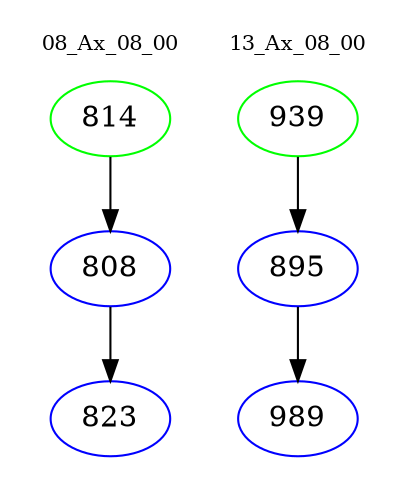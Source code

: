 digraph{
subgraph cluster_0 {
color = white
label = "08_Ax_08_00";
fontsize=10;
T0_814 [label="814", color="green"]
T0_814 -> T0_808 [color="black"]
T0_808 [label="808", color="blue"]
T0_808 -> T0_823 [color="black"]
T0_823 [label="823", color="blue"]
}
subgraph cluster_1 {
color = white
label = "13_Ax_08_00";
fontsize=10;
T1_939 [label="939", color="green"]
T1_939 -> T1_895 [color="black"]
T1_895 [label="895", color="blue"]
T1_895 -> T1_989 [color="black"]
T1_989 [label="989", color="blue"]
}
}
